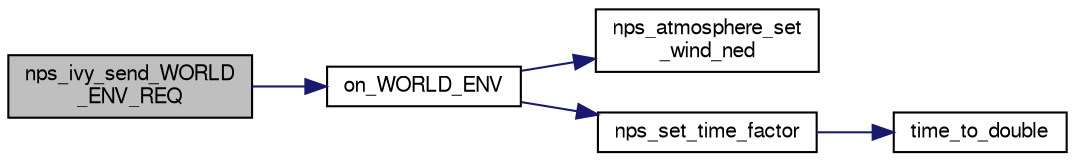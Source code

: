 digraph "nps_ivy_send_WORLD_ENV_REQ"
{
  edge [fontname="FreeSans",fontsize="10",labelfontname="FreeSans",labelfontsize="10"];
  node [fontname="FreeSans",fontsize="10",shape=record];
  rankdir="LR";
  Node1 [label="nps_ivy_send_WORLD\l_ENV_REQ",height=0.2,width=0.4,color="black", fillcolor="grey75", style="filled", fontcolor="black"];
  Node1 -> Node2 [color="midnightblue",fontsize="10",style="solid",fontname="FreeSans"];
  Node2 [label="on_WORLD_ENV",height=0.2,width=0.4,color="black", fillcolor="white", style="filled",URL="$nps__ivy_8c.html#a69dbbcc3e5bb4ed999b59191bc1a348f"];
  Node2 -> Node3 [color="midnightblue",fontsize="10",style="solid",fontname="FreeSans"];
  Node3 [label="nps_atmosphere_set\l_wind_ned",height=0.2,width=0.4,color="black", fillcolor="white", style="filled",URL="$nps__atmosphere_8c.html#a0c302a2aca854b5dbc792b93decc0fb2"];
  Node2 -> Node4 [color="midnightblue",fontsize="10",style="solid",fontname="FreeSans"];
  Node4 [label="nps_set_time_factor",height=0.2,width=0.4,color="black", fillcolor="white", style="filled",URL="$nps__main_8h.html#aba7e0d2ae8c72632537ff335da67e19d"];
  Node4 -> Node5 [color="midnightblue",fontsize="10",style="solid",fontname="FreeSans"];
  Node5 [label="time_to_double",height=0.2,width=0.4,color="black", fillcolor="white", style="filled",URL="$nps__main__common_8c.html#abde7f979f8df9c8db19de17ab6498ec2"];
}
